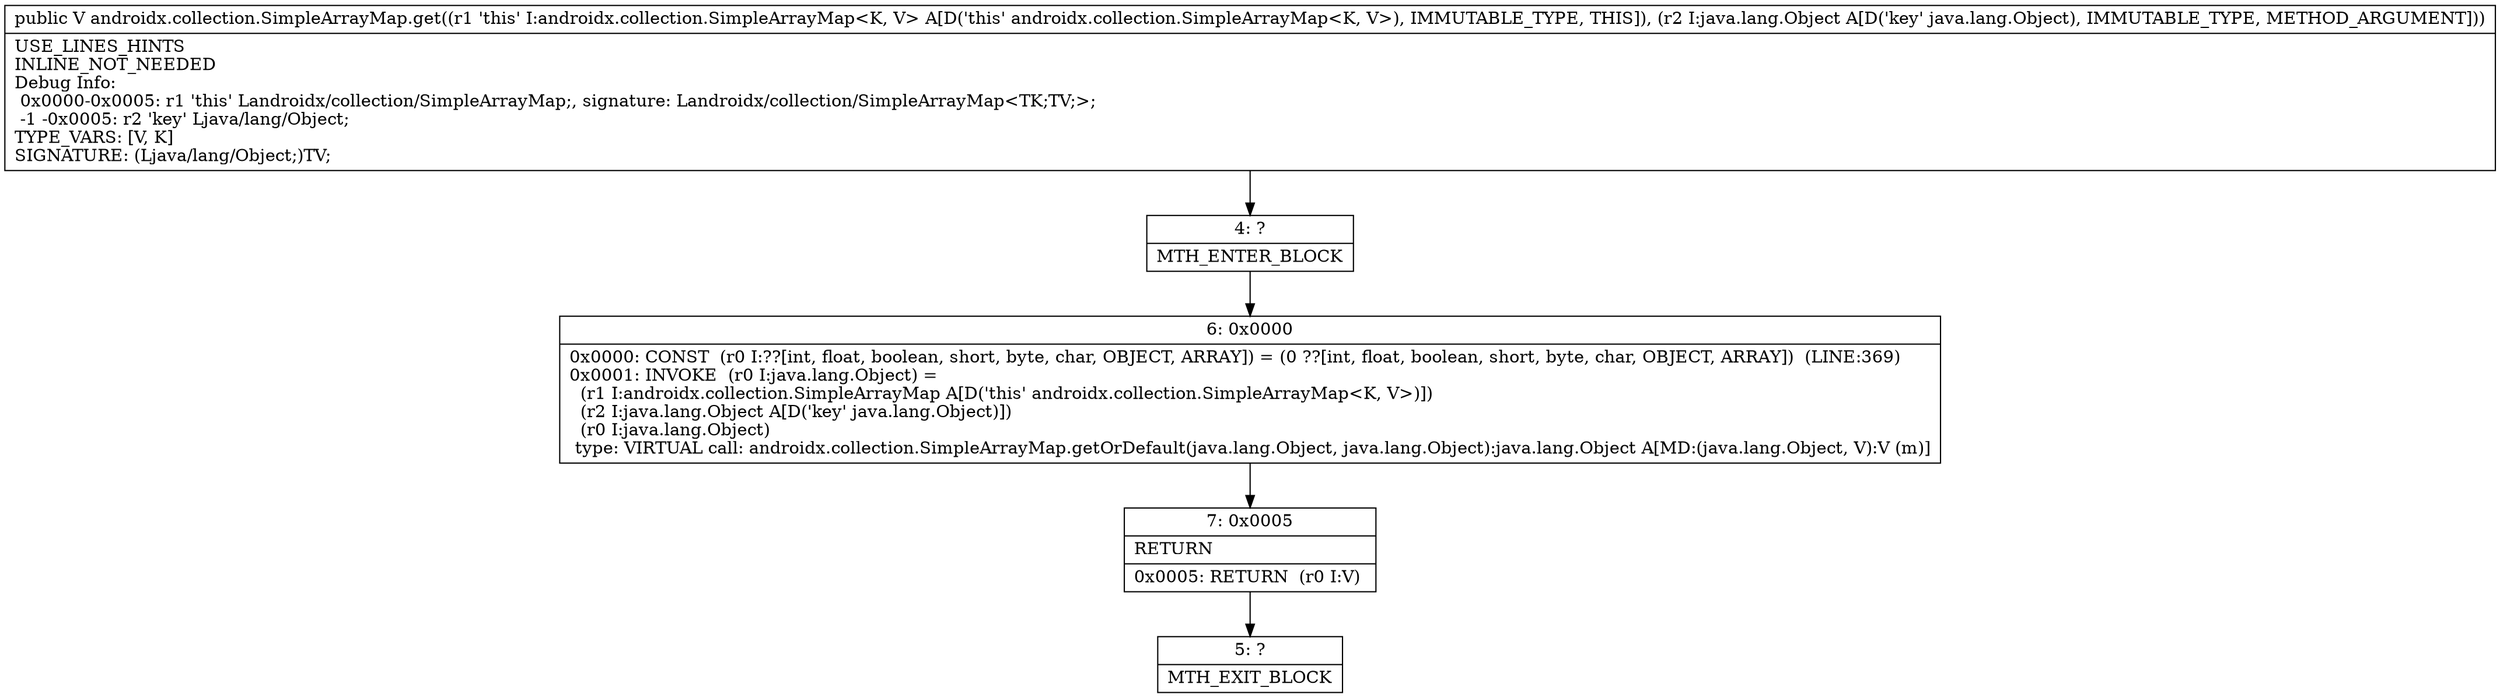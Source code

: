 digraph "CFG forandroidx.collection.SimpleArrayMap.get(Ljava\/lang\/Object;)Ljava\/lang\/Object;" {
Node_4 [shape=record,label="{4\:\ ?|MTH_ENTER_BLOCK\l}"];
Node_6 [shape=record,label="{6\:\ 0x0000|0x0000: CONST  (r0 I:??[int, float, boolean, short, byte, char, OBJECT, ARRAY]) = (0 ??[int, float, boolean, short, byte, char, OBJECT, ARRAY])  (LINE:369)\l0x0001: INVOKE  (r0 I:java.lang.Object) = \l  (r1 I:androidx.collection.SimpleArrayMap A[D('this' androidx.collection.SimpleArrayMap\<K, V\>)])\l  (r2 I:java.lang.Object A[D('key' java.lang.Object)])\l  (r0 I:java.lang.Object)\l type: VIRTUAL call: androidx.collection.SimpleArrayMap.getOrDefault(java.lang.Object, java.lang.Object):java.lang.Object A[MD:(java.lang.Object, V):V (m)]\l}"];
Node_7 [shape=record,label="{7\:\ 0x0005|RETURN\l|0x0005: RETURN  (r0 I:V) \l}"];
Node_5 [shape=record,label="{5\:\ ?|MTH_EXIT_BLOCK\l}"];
MethodNode[shape=record,label="{public V androidx.collection.SimpleArrayMap.get((r1 'this' I:androidx.collection.SimpleArrayMap\<K, V\> A[D('this' androidx.collection.SimpleArrayMap\<K, V\>), IMMUTABLE_TYPE, THIS]), (r2 I:java.lang.Object A[D('key' java.lang.Object), IMMUTABLE_TYPE, METHOD_ARGUMENT]))  | USE_LINES_HINTS\lINLINE_NOT_NEEDED\lDebug Info:\l  0x0000\-0x0005: r1 'this' Landroidx\/collection\/SimpleArrayMap;, signature: Landroidx\/collection\/SimpleArrayMap\<TK;TV;\>;\l  \-1 \-0x0005: r2 'key' Ljava\/lang\/Object;\lTYPE_VARS: [V, K]\lSIGNATURE: (Ljava\/lang\/Object;)TV;\l}"];
MethodNode -> Node_4;Node_4 -> Node_6;
Node_6 -> Node_7;
Node_7 -> Node_5;
}

